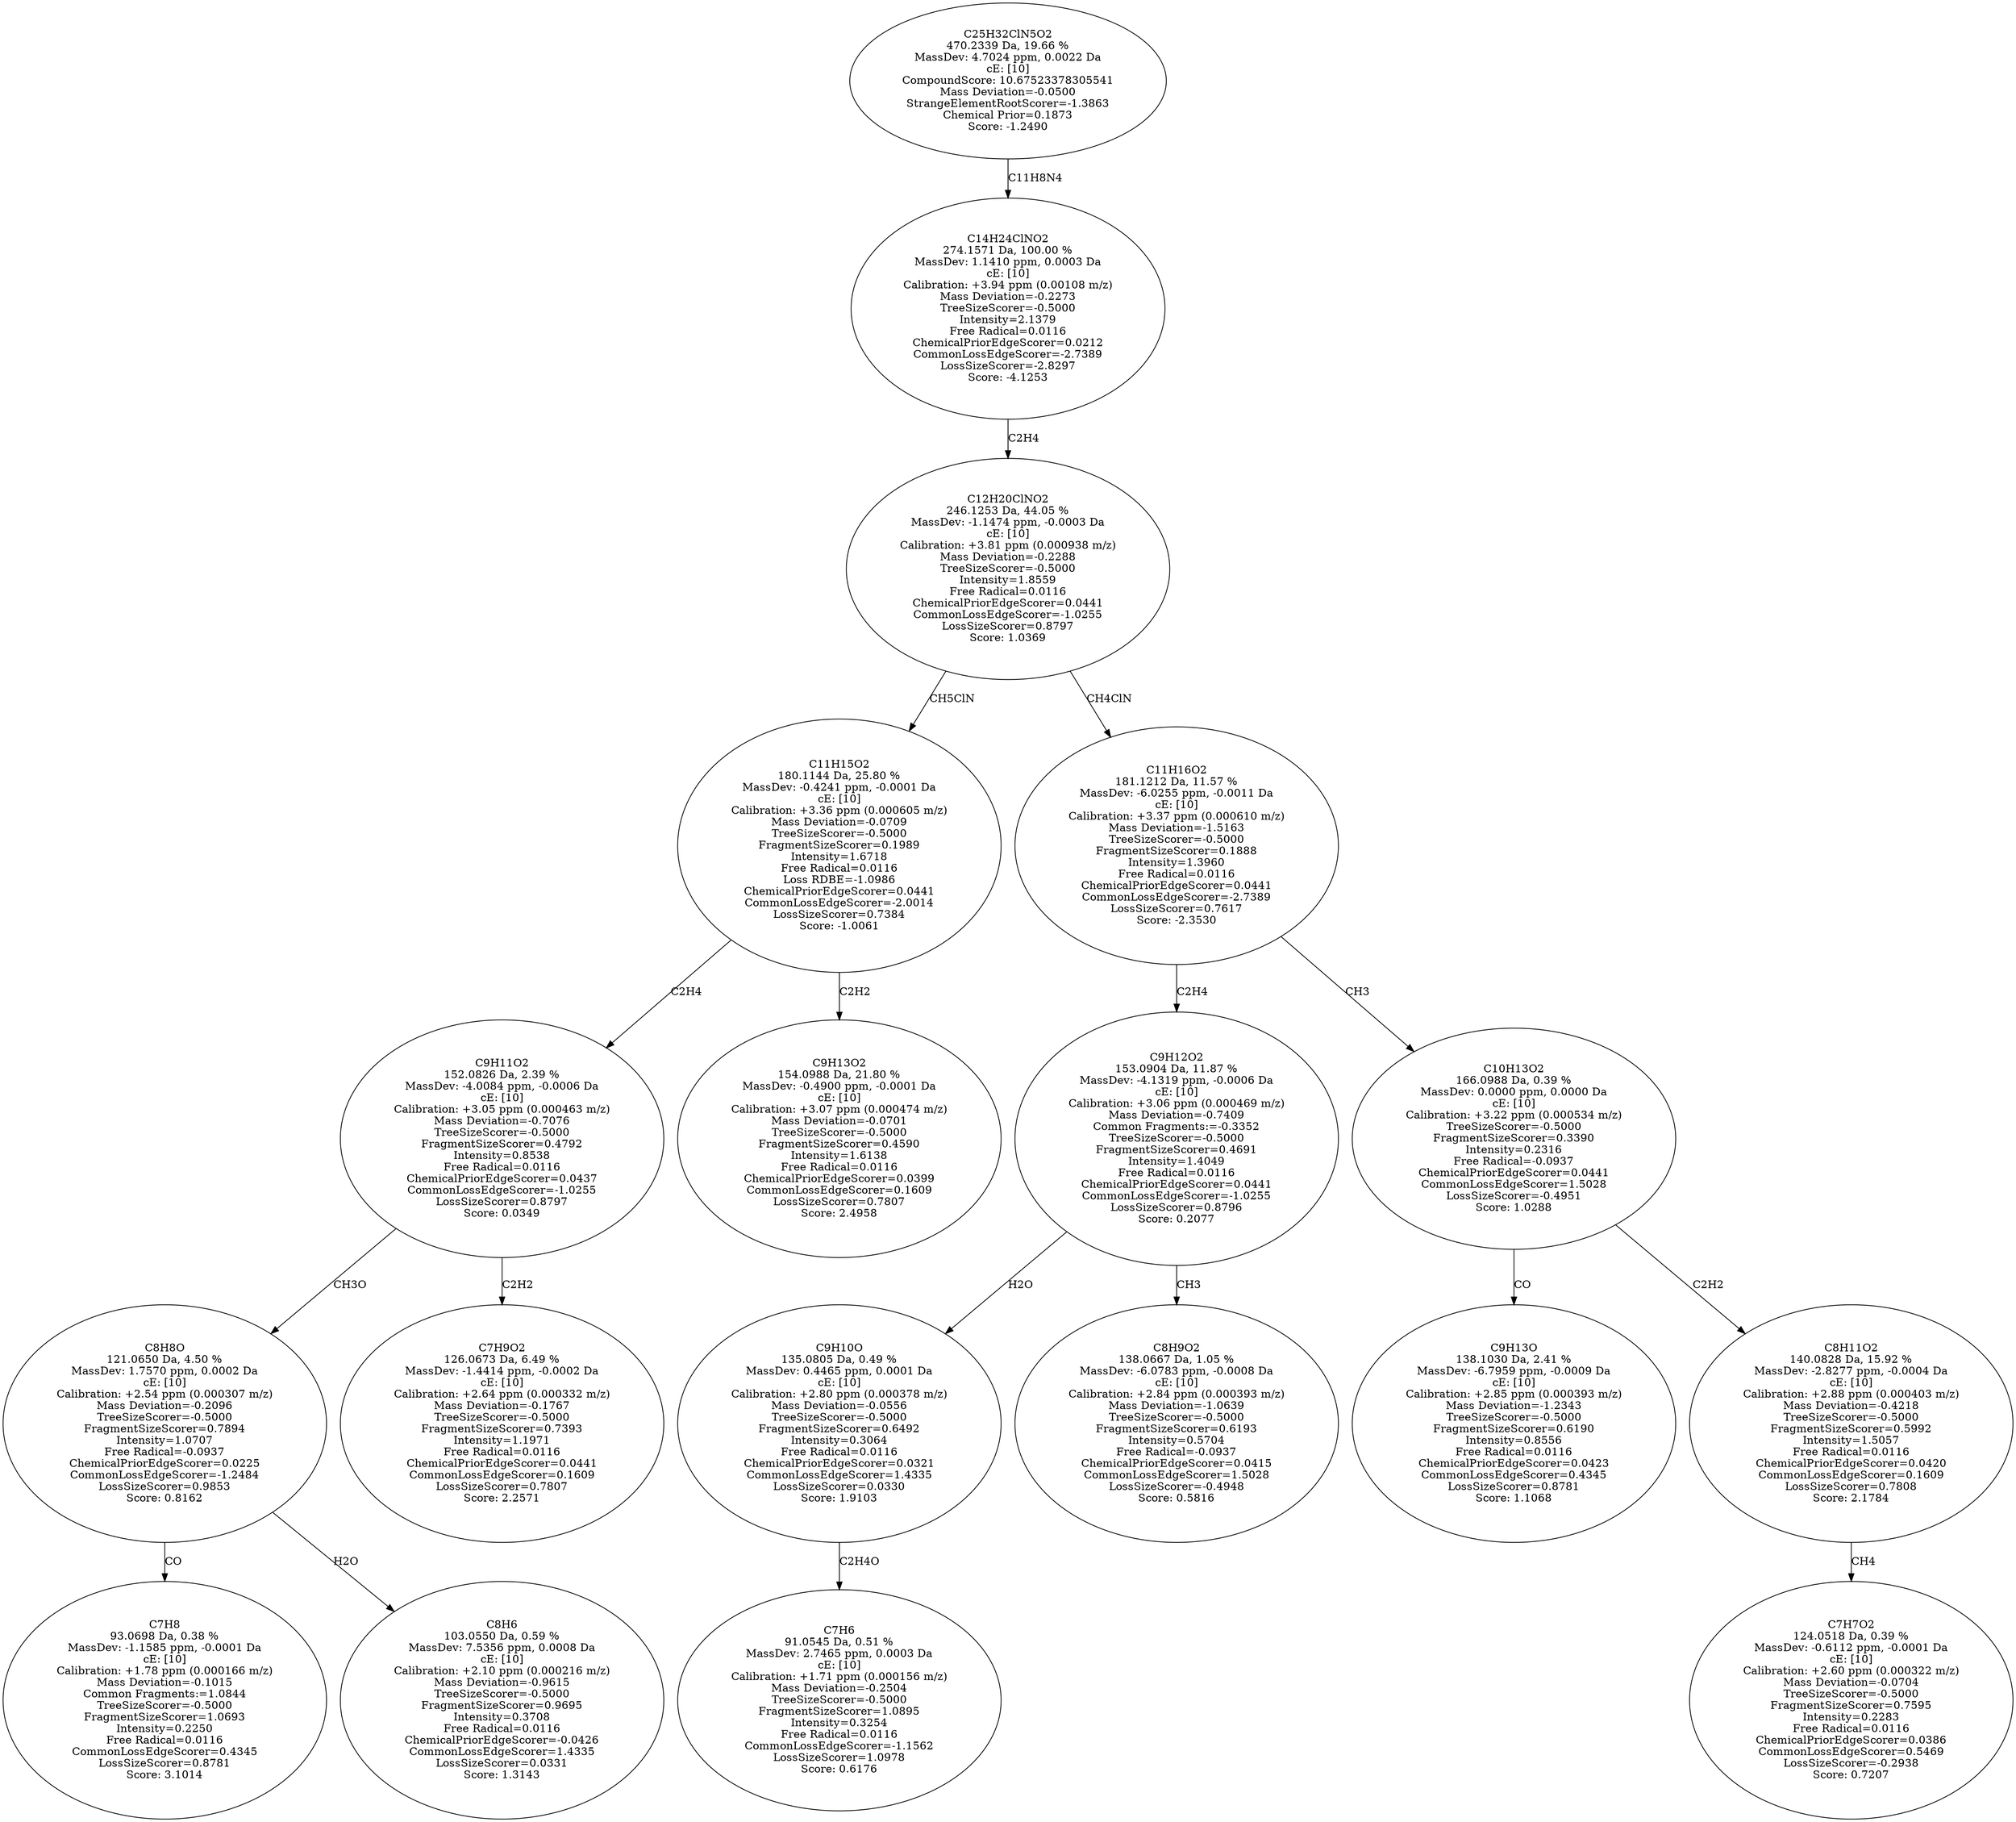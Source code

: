 strict digraph {
v1 [label="C7H8\n93.0698 Da, 0.38 %\nMassDev: -1.1585 ppm, -0.0001 Da\ncE: [10]\nCalibration: +1.78 ppm (0.000166 m/z)\nMass Deviation=-0.1015\nCommon Fragments:=1.0844\nTreeSizeScorer=-0.5000\nFragmentSizeScorer=1.0693\nIntensity=0.2250\nFree Radical=0.0116\nCommonLossEdgeScorer=0.4345\nLossSizeScorer=0.8781\nScore: 3.1014"];
v2 [label="C8H6\n103.0550 Da, 0.59 %\nMassDev: 7.5356 ppm, 0.0008 Da\ncE: [10]\nCalibration: +2.10 ppm (0.000216 m/z)\nMass Deviation=-0.9615\nTreeSizeScorer=-0.5000\nFragmentSizeScorer=0.9695\nIntensity=0.3708\nFree Radical=0.0116\nChemicalPriorEdgeScorer=-0.0426\nCommonLossEdgeScorer=1.4335\nLossSizeScorer=0.0331\nScore: 1.3143"];
v3 [label="C8H8O\n121.0650 Da, 4.50 %\nMassDev: 1.7570 ppm, 0.0002 Da\ncE: [10]\nCalibration: +2.54 ppm (0.000307 m/z)\nMass Deviation=-0.2096\nTreeSizeScorer=-0.5000\nFragmentSizeScorer=0.7894\nIntensity=1.0707\nFree Radical=-0.0937\nChemicalPriorEdgeScorer=0.0225\nCommonLossEdgeScorer=-1.2484\nLossSizeScorer=0.9853\nScore: 0.8162"];
v4 [label="C7H9O2\n126.0673 Da, 6.49 %\nMassDev: -1.4414 ppm, -0.0002 Da\ncE: [10]\nCalibration: +2.64 ppm (0.000332 m/z)\nMass Deviation=-0.1767\nTreeSizeScorer=-0.5000\nFragmentSizeScorer=0.7393\nIntensity=1.1971\nFree Radical=0.0116\nChemicalPriorEdgeScorer=0.0441\nCommonLossEdgeScorer=0.1609\nLossSizeScorer=0.7807\nScore: 2.2571"];
v5 [label="C9H11O2\n152.0826 Da, 2.39 %\nMassDev: -4.0084 ppm, -0.0006 Da\ncE: [10]\nCalibration: +3.05 ppm (0.000463 m/z)\nMass Deviation=-0.7076\nTreeSizeScorer=-0.5000\nFragmentSizeScorer=0.4792\nIntensity=0.8538\nFree Radical=0.0116\nChemicalPriorEdgeScorer=0.0437\nCommonLossEdgeScorer=-1.0255\nLossSizeScorer=0.8797\nScore: 0.0349"];
v6 [label="C9H13O2\n154.0988 Da, 21.80 %\nMassDev: -0.4900 ppm, -0.0001 Da\ncE: [10]\nCalibration: +3.07 ppm (0.000474 m/z)\nMass Deviation=-0.0701\nTreeSizeScorer=-0.5000\nFragmentSizeScorer=0.4590\nIntensity=1.6138\nFree Radical=0.0116\nChemicalPriorEdgeScorer=0.0399\nCommonLossEdgeScorer=0.1609\nLossSizeScorer=0.7807\nScore: 2.4958"];
v7 [label="C11H15O2\n180.1144 Da, 25.80 %\nMassDev: -0.4241 ppm, -0.0001 Da\ncE: [10]\nCalibration: +3.36 ppm (0.000605 m/z)\nMass Deviation=-0.0709\nTreeSizeScorer=-0.5000\nFragmentSizeScorer=0.1989\nIntensity=1.6718\nFree Radical=0.0116\nLoss RDBE=-1.0986\nChemicalPriorEdgeScorer=0.0441\nCommonLossEdgeScorer=-2.0014\nLossSizeScorer=0.7384\nScore: -1.0061"];
v8 [label="C7H6\n91.0545 Da, 0.51 %\nMassDev: 2.7465 ppm, 0.0003 Da\ncE: [10]\nCalibration: +1.71 ppm (0.000156 m/z)\nMass Deviation=-0.2504\nTreeSizeScorer=-0.5000\nFragmentSizeScorer=1.0895\nIntensity=0.3254\nFree Radical=0.0116\nCommonLossEdgeScorer=-1.1562\nLossSizeScorer=1.0978\nScore: 0.6176"];
v9 [label="C9H10O\n135.0805 Da, 0.49 %\nMassDev: 0.4465 ppm, 0.0001 Da\ncE: [10]\nCalibration: +2.80 ppm (0.000378 m/z)\nMass Deviation=-0.0556\nTreeSizeScorer=-0.5000\nFragmentSizeScorer=0.6492\nIntensity=0.3064\nFree Radical=0.0116\nChemicalPriorEdgeScorer=0.0321\nCommonLossEdgeScorer=1.4335\nLossSizeScorer=0.0330\nScore: 1.9103"];
v10 [label="C8H9O2\n138.0667 Da, 1.05 %\nMassDev: -6.0783 ppm, -0.0008 Da\ncE: [10]\nCalibration: +2.84 ppm (0.000393 m/z)\nMass Deviation=-1.0639\nTreeSizeScorer=-0.5000\nFragmentSizeScorer=0.6193\nIntensity=0.5704\nFree Radical=-0.0937\nChemicalPriorEdgeScorer=0.0415\nCommonLossEdgeScorer=1.5028\nLossSizeScorer=-0.4948\nScore: 0.5816"];
v11 [label="C9H12O2\n153.0904 Da, 11.87 %\nMassDev: -4.1319 ppm, -0.0006 Da\ncE: [10]\nCalibration: +3.06 ppm (0.000469 m/z)\nMass Deviation=-0.7409\nCommon Fragments:=-0.3352\nTreeSizeScorer=-0.5000\nFragmentSizeScorer=0.4691\nIntensity=1.4049\nFree Radical=0.0116\nChemicalPriorEdgeScorer=0.0441\nCommonLossEdgeScorer=-1.0255\nLossSizeScorer=0.8796\nScore: 0.2077"];
v12 [label="C9H13O\n138.1030 Da, 2.41 %\nMassDev: -6.7959 ppm, -0.0009 Da\ncE: [10]\nCalibration: +2.85 ppm (0.000393 m/z)\nMass Deviation=-1.2343\nTreeSizeScorer=-0.5000\nFragmentSizeScorer=0.6190\nIntensity=0.8556\nFree Radical=0.0116\nChemicalPriorEdgeScorer=0.0423\nCommonLossEdgeScorer=0.4345\nLossSizeScorer=0.8781\nScore: 1.1068"];
v13 [label="C7H7O2\n124.0518 Da, 0.39 %\nMassDev: -0.6112 ppm, -0.0001 Da\ncE: [10]\nCalibration: +2.60 ppm (0.000322 m/z)\nMass Deviation=-0.0704\nTreeSizeScorer=-0.5000\nFragmentSizeScorer=0.7595\nIntensity=0.2283\nFree Radical=0.0116\nChemicalPriorEdgeScorer=0.0386\nCommonLossEdgeScorer=0.5469\nLossSizeScorer=-0.2938\nScore: 0.7207"];
v14 [label="C8H11O2\n140.0828 Da, 15.92 %\nMassDev: -2.8277 ppm, -0.0004 Da\ncE: [10]\nCalibration: +2.88 ppm (0.000403 m/z)\nMass Deviation=-0.4218\nTreeSizeScorer=-0.5000\nFragmentSizeScorer=0.5992\nIntensity=1.5057\nFree Radical=0.0116\nChemicalPriorEdgeScorer=0.0420\nCommonLossEdgeScorer=0.1609\nLossSizeScorer=0.7808\nScore: 2.1784"];
v15 [label="C10H13O2\n166.0988 Da, 0.39 %\nMassDev: 0.0000 ppm, 0.0000 Da\ncE: [10]\nCalibration: +3.22 ppm (0.000534 m/z)\nTreeSizeScorer=-0.5000\nFragmentSizeScorer=0.3390\nIntensity=0.2316\nFree Radical=-0.0937\nChemicalPriorEdgeScorer=0.0441\nCommonLossEdgeScorer=1.5028\nLossSizeScorer=-0.4951\nScore: 1.0288"];
v16 [label="C11H16O2\n181.1212 Da, 11.57 %\nMassDev: -6.0255 ppm, -0.0011 Da\ncE: [10]\nCalibration: +3.37 ppm (0.000610 m/z)\nMass Deviation=-1.5163\nTreeSizeScorer=-0.5000\nFragmentSizeScorer=0.1888\nIntensity=1.3960\nFree Radical=0.0116\nChemicalPriorEdgeScorer=0.0441\nCommonLossEdgeScorer=-2.7389\nLossSizeScorer=0.7617\nScore: -2.3530"];
v17 [label="C12H20ClNO2\n246.1253 Da, 44.05 %\nMassDev: -1.1474 ppm, -0.0003 Da\ncE: [10]\nCalibration: +3.81 ppm (0.000938 m/z)\nMass Deviation=-0.2288\nTreeSizeScorer=-0.5000\nIntensity=1.8559\nFree Radical=0.0116\nChemicalPriorEdgeScorer=0.0441\nCommonLossEdgeScorer=-1.0255\nLossSizeScorer=0.8797\nScore: 1.0369"];
v18 [label="C14H24ClNO2\n274.1571 Da, 100.00 %\nMassDev: 1.1410 ppm, 0.0003 Da\ncE: [10]\nCalibration: +3.94 ppm (0.00108 m/z)\nMass Deviation=-0.2273\nTreeSizeScorer=-0.5000\nIntensity=2.1379\nFree Radical=0.0116\nChemicalPriorEdgeScorer=0.0212\nCommonLossEdgeScorer=-2.7389\nLossSizeScorer=-2.8297\nScore: -4.1253"];
v19 [label="C25H32ClN5O2\n470.2339 Da, 19.66 %\nMassDev: 4.7024 ppm, 0.0022 Da\ncE: [10]\nCompoundScore: 10.67523378305541\nMass Deviation=-0.0500\nStrangeElementRootScorer=-1.3863\nChemical Prior=0.1873\nScore: -1.2490"];
v3 -> v1 [label="CO"];
v3 -> v2 [label="H2O"];
v5 -> v3 [label="CH3O"];
v5 -> v4 [label="C2H2"];
v7 -> v5 [label="C2H4"];
v7 -> v6 [label="C2H2"];
v17 -> v7 [label="CH5ClN"];
v9 -> v8 [label="C2H4O"];
v11 -> v9 [label="H2O"];
v11 -> v10 [label="CH3"];
v16 -> v11 [label="C2H4"];
v15 -> v12 [label="CO"];
v14 -> v13 [label="CH4"];
v15 -> v14 [label="C2H2"];
v16 -> v15 [label="CH3"];
v17 -> v16 [label="CH4ClN"];
v18 -> v17 [label="C2H4"];
v19 -> v18 [label="C11H8N4"];
}